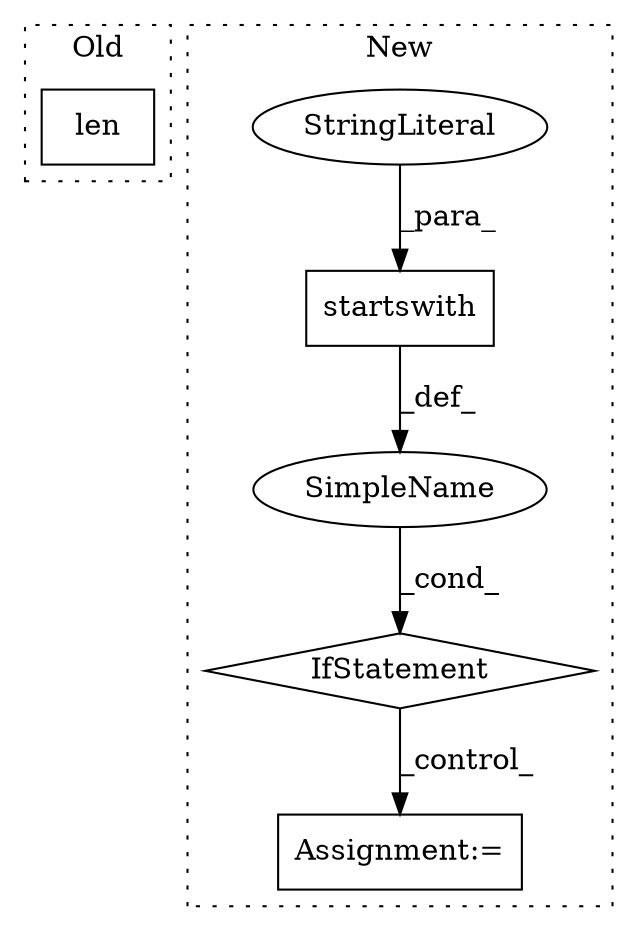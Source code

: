 digraph G {
subgraph cluster0 {
1 [label="len" a="32" s="310,321" l="4,1" shape="box"];
label = "Old";
style="dotted";
}
subgraph cluster1 {
2 [label="startswith" a="32" s="819,834" l="11,1" shape="box"];
3 [label="IfStatement" a="25" s="806,835" l="4,2" shape="diamond"];
4 [label="Assignment:=" a="7" s="854" l="1" shape="box"];
5 [label="SimpleName" a="42" s="" l="" shape="ellipse"];
6 [label="StringLiteral" a="45" s="830" l="4" shape="ellipse"];
label = "New";
style="dotted";
}
2 -> 5 [label="_def_"];
3 -> 4 [label="_control_"];
5 -> 3 [label="_cond_"];
6 -> 2 [label="_para_"];
}